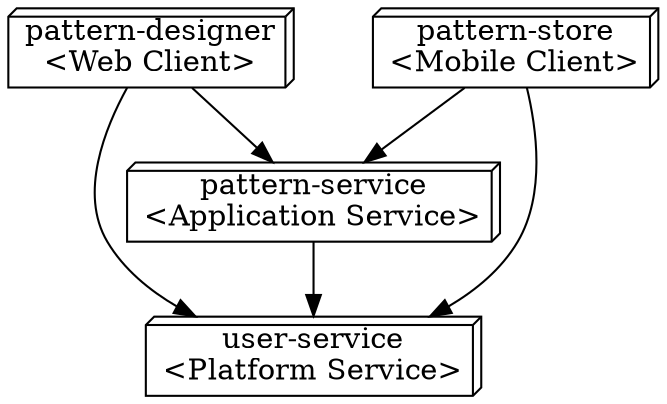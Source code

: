 digraph X {
  rankdir="TB";
  node[shape=box3d]
  
  web[label="pattern-designer\n<Web Client>"]
  mobile[label="pattern-store\n<Mobile Client>"]
  user_service[label="user-service\n<Platform Service>"]
  pattern_service[label="pattern-service\n<Application Service>"]

  mobile -> user_service
  mobile -> pattern_service
  web -> user_service
  web -> pattern_service
  pattern_service -> user_service
}
